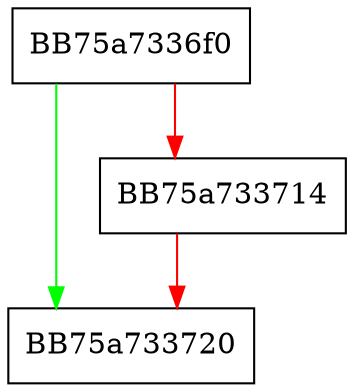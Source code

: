 digraph Containerfile_cleanup_module {
  node [shape="box"];
  graph [splines=ortho];
  BB75a7336f0 -> BB75a733720 [color="green"];
  BB75a7336f0 -> BB75a733714 [color="red"];
  BB75a733714 -> BB75a733720 [color="red"];
}